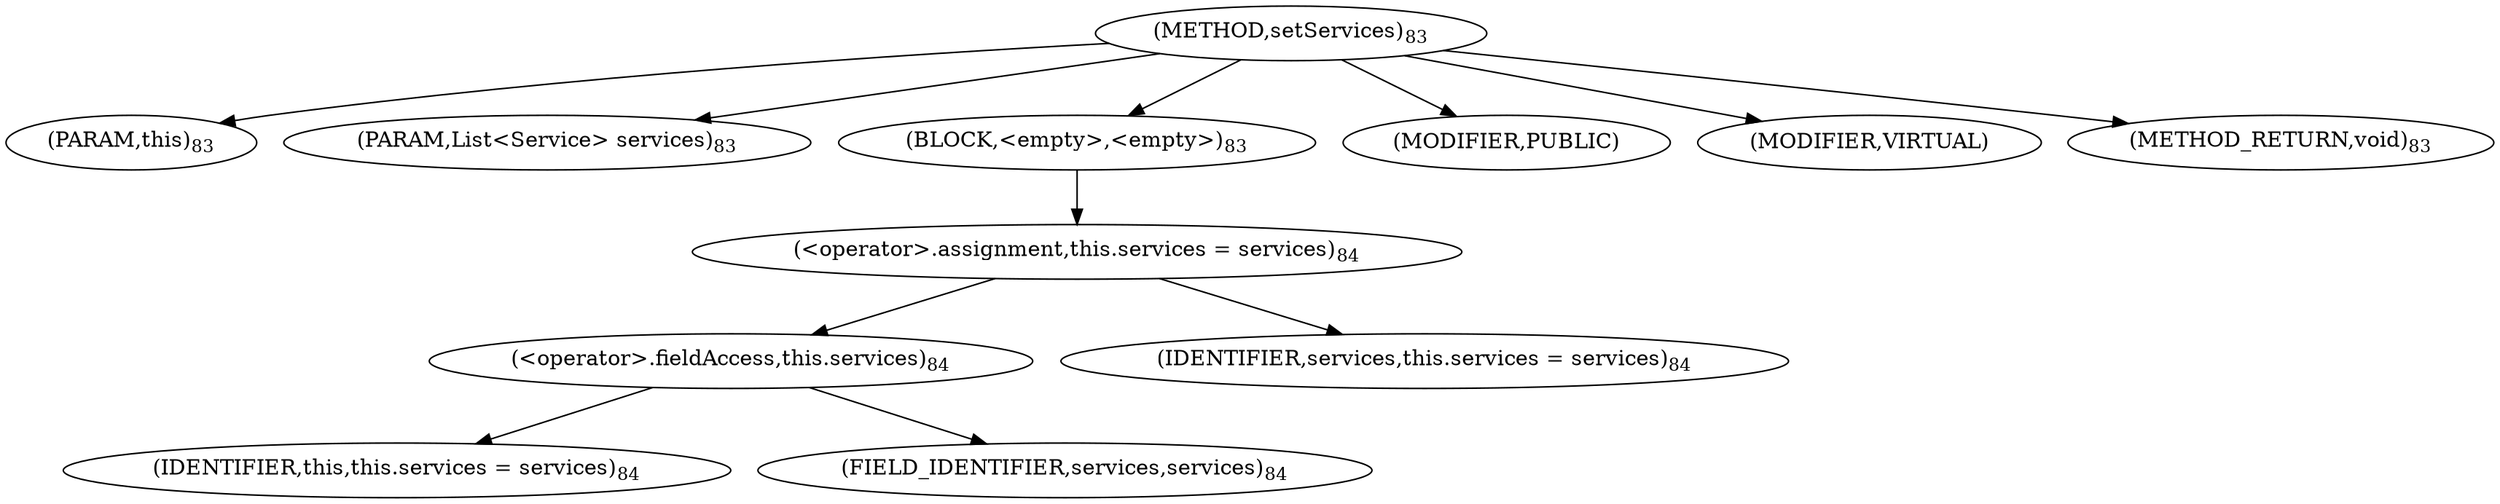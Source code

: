 digraph "setServices" {  
"163" [label = <(METHOD,setServices)<SUB>83</SUB>> ]
"16" [label = <(PARAM,this)<SUB>83</SUB>> ]
"164" [label = <(PARAM,List&lt;Service&gt; services)<SUB>83</SUB>> ]
"165" [label = <(BLOCK,&lt;empty&gt;,&lt;empty&gt;)<SUB>83</SUB>> ]
"166" [label = <(&lt;operator&gt;.assignment,this.services = services)<SUB>84</SUB>> ]
"167" [label = <(&lt;operator&gt;.fieldAccess,this.services)<SUB>84</SUB>> ]
"15" [label = <(IDENTIFIER,this,this.services = services)<SUB>84</SUB>> ]
"168" [label = <(FIELD_IDENTIFIER,services,services)<SUB>84</SUB>> ]
"169" [label = <(IDENTIFIER,services,this.services = services)<SUB>84</SUB>> ]
"170" [label = <(MODIFIER,PUBLIC)> ]
"171" [label = <(MODIFIER,VIRTUAL)> ]
"172" [label = <(METHOD_RETURN,void)<SUB>83</SUB>> ]
  "163" -> "16" 
  "163" -> "164" 
  "163" -> "165" 
  "163" -> "170" 
  "163" -> "171" 
  "163" -> "172" 
  "165" -> "166" 
  "166" -> "167" 
  "166" -> "169" 
  "167" -> "15" 
  "167" -> "168" 
}
